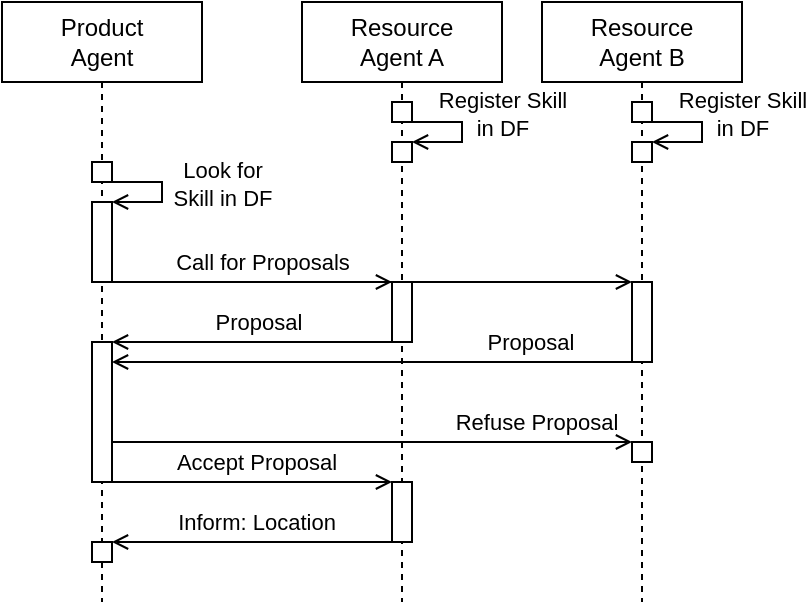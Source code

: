 <mxfile version="24.7.5">
  <diagram name="Page-1" id="2YBvvXClWsGukQMizWep">
    <mxGraphModel dx="522" dy="565" grid="1" gridSize="10" guides="1" tooltips="1" connect="1" arrows="1" fold="1" page="1" pageScale="1" pageWidth="850" pageHeight="1100" math="0" shadow="0">
      <root>
        <mxCell id="0" />
        <mxCell id="1" parent="0" />
        <mxCell id="TBH5SrXlF4e0cigcCC4v-25" value="&lt;div style=&quot;&quot;&gt;&lt;font style=&quot;font-size: 12px;&quot;&gt;Product&lt;/font&gt;&lt;/div&gt;&lt;div style=&quot;&quot;&gt;&lt;font style=&quot;font-size: 12px;&quot;&gt;Agent&lt;/font&gt;&lt;br&gt;&lt;/div&gt;" style="shape=umlLifeline;perimeter=lifelinePerimeter;whiteSpace=wrap;html=1;container=0;dropTarget=0;collapsible=0;recursiveResize=0;outlineConnect=0;portConstraint=eastwest;newEdgeStyle={&quot;edgeStyle&quot;:&quot;elbowEdgeStyle&quot;,&quot;elbow&quot;:&quot;vertical&quot;,&quot;curved&quot;:0,&quot;rounded&quot;:0};" parent="1" vertex="1">
          <mxGeometry x="40" y="50" width="100" height="300" as="geometry" />
        </mxCell>
        <mxCell id="TBH5SrXlF4e0cigcCC4v-26" value="" style="html=1;points=[];perimeter=orthogonalPerimeter;outlineConnect=0;targetShapes=umlLifeline;portConstraint=eastwest;newEdgeStyle={&quot;edgeStyle&quot;:&quot;elbowEdgeStyle&quot;,&quot;elbow&quot;:&quot;vertical&quot;,&quot;curved&quot;:0,&quot;rounded&quot;:0};" parent="TBH5SrXlF4e0cigcCC4v-25" vertex="1">
          <mxGeometry x="45" y="80" width="10" height="10" as="geometry" />
        </mxCell>
        <mxCell id="TBH5SrXlF4e0cigcCC4v-27" value="" style="html=1;points=[];perimeter=orthogonalPerimeter;outlineConnect=0;targetShapes=umlLifeline;portConstraint=eastwest;newEdgeStyle={&quot;edgeStyle&quot;:&quot;elbowEdgeStyle&quot;,&quot;elbow&quot;:&quot;vertical&quot;,&quot;curved&quot;:0,&quot;rounded&quot;:0};" parent="TBH5SrXlF4e0cigcCC4v-25" vertex="1">
          <mxGeometry x="45" y="100" width="10" height="40" as="geometry" />
        </mxCell>
        <mxCell id="TBH5SrXlF4e0cigcCC4v-28" value="" style="endArrow=open;startArrow=none;html=1;rounded=0;startFill=0;endFill=0;" parent="TBH5SrXlF4e0cigcCC4v-25" source="TBH5SrXlF4e0cigcCC4v-26" edge="1">
          <mxGeometry width="50" height="50" relative="1" as="geometry">
            <mxPoint x="55" y="80" as="sourcePoint" />
            <mxPoint x="55" y="100" as="targetPoint" />
            <Array as="points">
              <mxPoint x="80" y="90" />
              <mxPoint x="80" y="100" />
            </Array>
          </mxGeometry>
        </mxCell>
        <mxCell id="TBH5SrXlF4e0cigcCC4v-29" value="&lt;div&gt;Look for&lt;/div&gt;&lt;div&gt;Skill in&amp;nbsp;&lt;span style=&quot;background-color: initial;&quot;&gt;DF&lt;/span&gt;&lt;/div&gt;" style="edgeLabel;html=1;align=center;verticalAlign=middle;resizable=0;points=[];labelBackgroundColor=none;" parent="TBH5SrXlF4e0cigcCC4v-28" vertex="1" connectable="0">
          <mxGeometry x="0.017" y="1" relative="1" as="geometry">
            <mxPoint x="29" y="-5" as="offset" />
          </mxGeometry>
        </mxCell>
        <mxCell id="TBH5SrXlF4e0cigcCC4v-30" value="&lt;div style=&quot;&quot;&gt;&lt;font style=&quot;font-size: 12px;&quot;&gt;Resource&lt;/font&gt;&lt;/div&gt;&lt;div style=&quot;&quot;&gt;&lt;font style=&quot;font-size: 12px;&quot;&gt;Agent A&lt;/font&gt;&lt;br&gt;&lt;/div&gt;" style="shape=umlLifeline;perimeter=lifelinePerimeter;whiteSpace=wrap;html=1;container=0;dropTarget=0;collapsible=0;recursiveResize=0;outlineConnect=0;portConstraint=eastwest;newEdgeStyle={&quot;edgeStyle&quot;:&quot;elbowEdgeStyle&quot;,&quot;elbow&quot;:&quot;vertical&quot;,&quot;curved&quot;:0,&quot;rounded&quot;:0};" parent="1" vertex="1">
          <mxGeometry x="190" y="50" width="100" height="300" as="geometry" />
        </mxCell>
        <mxCell id="TBH5SrXlF4e0cigcCC4v-31" value="" style="html=1;points=[];perimeter=orthogonalPerimeter;outlineConnect=0;targetShapes=umlLifeline;portConstraint=eastwest;newEdgeStyle={&quot;edgeStyle&quot;:&quot;elbowEdgeStyle&quot;,&quot;elbow&quot;:&quot;vertical&quot;,&quot;curved&quot;:0,&quot;rounded&quot;:0};" parent="TBH5SrXlF4e0cigcCC4v-30" vertex="1">
          <mxGeometry x="45" y="50" width="10" height="10" as="geometry" />
        </mxCell>
        <mxCell id="TBH5SrXlF4e0cigcCC4v-32" value="" style="html=1;points=[];perimeter=orthogonalPerimeter;outlineConnect=0;targetShapes=umlLifeline;portConstraint=eastwest;newEdgeStyle={&quot;edgeStyle&quot;:&quot;elbowEdgeStyle&quot;,&quot;elbow&quot;:&quot;vertical&quot;,&quot;curved&quot;:0,&quot;rounded&quot;:0};" parent="TBH5SrXlF4e0cigcCC4v-30" vertex="1">
          <mxGeometry x="45" y="70" width="10" height="10" as="geometry" />
        </mxCell>
        <mxCell id="TBH5SrXlF4e0cigcCC4v-33" value="" style="endArrow=open;startArrow=none;html=1;rounded=0;startFill=0;endFill=0;" parent="TBH5SrXlF4e0cigcCC4v-30" source="TBH5SrXlF4e0cigcCC4v-31" target="TBH5SrXlF4e0cigcCC4v-32" edge="1">
          <mxGeometry width="50" height="50" relative="1" as="geometry">
            <mxPoint x="75" y="60" as="sourcePoint" />
            <mxPoint x="130" y="80" as="targetPoint" />
            <Array as="points">
              <mxPoint x="80" y="60" />
              <mxPoint x="80" y="70" />
            </Array>
          </mxGeometry>
        </mxCell>
        <mxCell id="TBH5SrXlF4e0cigcCC4v-34" value="&lt;div&gt;Register Skill&lt;/div&gt;&lt;div&gt;in DF&lt;/div&gt;" style="edgeLabel;html=1;align=center;verticalAlign=middle;resizable=0;points=[];labelBackgroundColor=none;" parent="TBH5SrXlF4e0cigcCC4v-33" vertex="1" connectable="0">
          <mxGeometry x="0.017" y="1" relative="1" as="geometry">
            <mxPoint x="19" y="-10" as="offset" />
          </mxGeometry>
        </mxCell>
        <mxCell id="TBH5SrXlF4e0cigcCC4v-35" value="" style="endArrow=open;html=1;rounded=0;entryX=0;entryY=0;entryDx=0;entryDy=0;endFill=0;" parent="1" target="TBH5SrXlF4e0cigcCC4v-53" edge="1">
          <mxGeometry width="50" height="50" relative="1" as="geometry">
            <mxPoint x="95" y="190" as="sourcePoint" />
            <mxPoint x="405" y="190" as="targetPoint" />
            <Array as="points">
              <mxPoint x="210" y="190" />
            </Array>
          </mxGeometry>
        </mxCell>
        <mxCell id="TBH5SrXlF4e0cigcCC4v-36" value="" style="rounded=0;whiteSpace=wrap;html=1;" parent="1" vertex="1">
          <mxGeometry x="235" y="190" width="10" height="30" as="geometry" />
        </mxCell>
        <mxCell id="TBH5SrXlF4e0cigcCC4v-37" value="" style="endArrow=open;html=1;rounded=0;exitX=0;exitY=1;exitDx=0;exitDy=0;endFill=0;entryX=1;entryY=0;entryDx=0;entryDy=0;" parent="1" source="TBH5SrXlF4e0cigcCC4v-36" target="TBH5SrXlF4e0cigcCC4v-39" edge="1">
          <mxGeometry width="50" height="50" relative="1" as="geometry">
            <mxPoint x="170" y="330" as="sourcePoint" />
            <mxPoint x="160" y="230" as="targetPoint" />
          </mxGeometry>
        </mxCell>
        <mxCell id="TBH5SrXlF4e0cigcCC4v-38" value="&lt;div&gt;Proposal&lt;/div&gt;" style="edgeLabel;html=1;align=center;verticalAlign=middle;resizable=0;points=[];labelBackgroundColor=none;" parent="TBH5SrXlF4e0cigcCC4v-37" vertex="1" connectable="0">
          <mxGeometry x="0.167" relative="1" as="geometry">
            <mxPoint x="14" y="-10" as="offset" />
          </mxGeometry>
        </mxCell>
        <mxCell id="TBH5SrXlF4e0cigcCC4v-39" value="" style="rounded=0;whiteSpace=wrap;html=1;" parent="1" vertex="1">
          <mxGeometry x="85" y="220" width="10" height="70" as="geometry" />
        </mxCell>
        <mxCell id="TBH5SrXlF4e0cigcCC4v-40" value="" style="endArrow=open;html=1;rounded=0;exitX=1;exitY=1;exitDx=0;exitDy=0;entryX=0;entryY=0;entryDx=0;entryDy=0;endFill=0;" parent="1" edge="1">
          <mxGeometry width="50" height="50" relative="1" as="geometry">
            <mxPoint x="95" y="290" as="sourcePoint" />
            <mxPoint x="235" y="290" as="targetPoint" />
          </mxGeometry>
        </mxCell>
        <mxCell id="TBH5SrXlF4e0cigcCC4v-41" value="&lt;div&gt;Accept Proposal&lt;/div&gt;" style="edgeLabel;html=1;align=center;verticalAlign=middle;resizable=0;points=[];labelBackgroundColor=none;" parent="TBH5SrXlF4e0cigcCC4v-40" vertex="1" connectable="0">
          <mxGeometry x="-0.092" y="1" relative="1" as="geometry">
            <mxPoint x="8" y="-9" as="offset" />
          </mxGeometry>
        </mxCell>
        <mxCell id="TBH5SrXlF4e0cigcCC4v-42" value="" style="rounded=0;whiteSpace=wrap;html=1;" parent="1" vertex="1">
          <mxGeometry x="235" y="290" width="10" height="30" as="geometry" />
        </mxCell>
        <mxCell id="TBH5SrXlF4e0cigcCC4v-43" value="" style="endArrow=open;html=1;rounded=0;exitX=0;exitY=1;exitDx=0;exitDy=0;entryX=1;entryY=0;entryDx=0;entryDy=0;endFill=0;" parent="1" source="TBH5SrXlF4e0cigcCC4v-42" target="TBH5SrXlF4e0cigcCC4v-45" edge="1">
          <mxGeometry width="50" height="50" relative="1" as="geometry">
            <mxPoint x="150" y="370" as="sourcePoint" />
            <mxPoint x="200" y="320" as="targetPoint" />
          </mxGeometry>
        </mxCell>
        <mxCell id="TBH5SrXlF4e0cigcCC4v-44" value="Inform: Location" style="edgeLabel;html=1;align=center;verticalAlign=middle;resizable=0;points=[];labelBackgroundColor=none;" parent="TBH5SrXlF4e0cigcCC4v-43" vertex="1" connectable="0">
          <mxGeometry x="0.224" relative="1" as="geometry">
            <mxPoint x="17" y="-10" as="offset" />
          </mxGeometry>
        </mxCell>
        <mxCell id="TBH5SrXlF4e0cigcCC4v-45" value="" style="rounded=0;whiteSpace=wrap;html=1;" parent="1" vertex="1">
          <mxGeometry x="85" y="320" width="10" height="10" as="geometry" />
        </mxCell>
        <mxCell id="TBH5SrXlF4e0cigcCC4v-48" value="&lt;div style=&quot;&quot;&gt;&lt;font style=&quot;font-size: 12px;&quot;&gt;Resource&lt;/font&gt;&lt;/div&gt;&lt;div style=&quot;&quot;&gt;&lt;font style=&quot;font-size: 12px;&quot;&gt;Agent B&lt;/font&gt;&lt;br&gt;&lt;/div&gt;" style="shape=umlLifeline;perimeter=lifelinePerimeter;whiteSpace=wrap;html=1;container=0;dropTarget=0;collapsible=0;recursiveResize=0;outlineConnect=0;portConstraint=eastwest;newEdgeStyle={&quot;edgeStyle&quot;:&quot;elbowEdgeStyle&quot;,&quot;elbow&quot;:&quot;vertical&quot;,&quot;curved&quot;:0,&quot;rounded&quot;:0};" parent="1" vertex="1">
          <mxGeometry x="310" y="50" width="100" height="300" as="geometry" />
        </mxCell>
        <mxCell id="TBH5SrXlF4e0cigcCC4v-49" value="" style="html=1;points=[];perimeter=orthogonalPerimeter;outlineConnect=0;targetShapes=umlLifeline;portConstraint=eastwest;newEdgeStyle={&quot;edgeStyle&quot;:&quot;elbowEdgeStyle&quot;,&quot;elbow&quot;:&quot;vertical&quot;,&quot;curved&quot;:0,&quot;rounded&quot;:0};" parent="TBH5SrXlF4e0cigcCC4v-48" vertex="1">
          <mxGeometry x="45" y="50" width="10" height="10" as="geometry" />
        </mxCell>
        <mxCell id="TBH5SrXlF4e0cigcCC4v-50" value="" style="html=1;points=[];perimeter=orthogonalPerimeter;outlineConnect=0;targetShapes=umlLifeline;portConstraint=eastwest;newEdgeStyle={&quot;edgeStyle&quot;:&quot;elbowEdgeStyle&quot;,&quot;elbow&quot;:&quot;vertical&quot;,&quot;curved&quot;:0,&quot;rounded&quot;:0};" parent="TBH5SrXlF4e0cigcCC4v-48" vertex="1">
          <mxGeometry x="45" y="70" width="10" height="10" as="geometry" />
        </mxCell>
        <mxCell id="TBH5SrXlF4e0cigcCC4v-51" value="" style="endArrow=open;startArrow=none;html=1;rounded=0;startFill=0;endFill=0;" parent="TBH5SrXlF4e0cigcCC4v-48" source="TBH5SrXlF4e0cigcCC4v-49" target="TBH5SrXlF4e0cigcCC4v-50" edge="1">
          <mxGeometry width="50" height="50" relative="1" as="geometry">
            <mxPoint x="75" y="60" as="sourcePoint" />
            <mxPoint x="130" y="80" as="targetPoint" />
            <Array as="points">
              <mxPoint x="80" y="60" />
              <mxPoint x="80" y="70" />
            </Array>
          </mxGeometry>
        </mxCell>
        <mxCell id="TBH5SrXlF4e0cigcCC4v-52" value="&lt;div&gt;Register Skill&lt;/div&gt;&lt;div&gt;in DF&lt;/div&gt;" style="edgeLabel;html=1;align=center;verticalAlign=middle;resizable=0;points=[];labelBackgroundColor=none;" parent="TBH5SrXlF4e0cigcCC4v-51" vertex="1" connectable="0">
          <mxGeometry x="0.017" y="1" relative="1" as="geometry">
            <mxPoint x="19" y="-10" as="offset" />
          </mxGeometry>
        </mxCell>
        <mxCell id="TBH5SrXlF4e0cigcCC4v-53" value="" style="rounded=0;whiteSpace=wrap;html=1;" parent="1" vertex="1">
          <mxGeometry x="355" y="190" width="10" height="40" as="geometry" />
        </mxCell>
        <mxCell id="TBH5SrXlF4e0cigcCC4v-54" value="" style="rounded=0;whiteSpace=wrap;html=1;" parent="1" vertex="1">
          <mxGeometry x="355" y="270" width="10" height="10" as="geometry" />
        </mxCell>
        <mxCell id="TBH5SrXlF4e0cigcCC4v-63" value="" style="endArrow=open;html=1;rounded=0;endFill=0;entryX=0;entryY=0;entryDx=0;entryDy=0;" parent="1" target="TBH5SrXlF4e0cigcCC4v-36" edge="1">
          <mxGeometry width="50" height="50" relative="1" as="geometry">
            <mxPoint x="95" y="190" as="sourcePoint" />
            <mxPoint x="245" y="190" as="targetPoint" />
          </mxGeometry>
        </mxCell>
        <mxCell id="wqVqvcQtDZlglJJwXxZG-1" value="Call for Proposals" style="edgeLabel;html=1;align=center;verticalAlign=middle;resizable=0;points=[];" parent="TBH5SrXlF4e0cigcCC4v-63" vertex="1" connectable="0">
          <mxGeometry x="-0.097" relative="1" as="geometry">
            <mxPoint x="12" y="-10" as="offset" />
          </mxGeometry>
        </mxCell>
        <mxCell id="TBH5SrXlF4e0cigcCC4v-64" value="" style="endArrow=open;html=1;rounded=0;exitX=0;exitY=1;exitDx=0;exitDy=0;endFill=0;entryX=1.002;entryY=0.197;entryDx=0;entryDy=0;entryPerimeter=0;" parent="1" source="TBH5SrXlF4e0cigcCC4v-53" edge="1">
          <mxGeometry width="50" height="50" relative="1" as="geometry">
            <mxPoint x="374.98" y="230.3" as="sourcePoint" />
            <mxPoint x="95.0" y="230" as="targetPoint" />
          </mxGeometry>
        </mxCell>
        <mxCell id="TBH5SrXlF4e0cigcCC4v-65" value="&lt;div&gt;Proposal&lt;/div&gt;" style="edgeLabel;html=1;align=center;verticalAlign=middle;resizable=0;points=[];labelBackgroundColor=none;" parent="TBH5SrXlF4e0cigcCC4v-64" vertex="1" connectable="0">
          <mxGeometry x="0.167" relative="1" as="geometry">
            <mxPoint x="100" y="-10" as="offset" />
          </mxGeometry>
        </mxCell>
        <mxCell id="TBH5SrXlF4e0cigcCC4v-68" value="" style="endArrow=open;html=1;rounded=0;exitX=0.998;exitY=0.699;exitDx=0;exitDy=0;entryX=0;entryY=0;entryDx=0;entryDy=0;endFill=0;exitPerimeter=0;" parent="1" target="TBH5SrXlF4e0cigcCC4v-54" edge="1">
          <mxGeometry width="50" height="50" relative="1" as="geometry">
            <mxPoint x="94.98" y="270" as="sourcePoint" />
            <mxPoint x="375" y="270.1" as="targetPoint" />
          </mxGeometry>
        </mxCell>
        <mxCell id="TBH5SrXlF4e0cigcCC4v-69" value="&lt;div&gt;Refuse Proposal&lt;/div&gt;" style="edgeLabel;html=1;align=center;verticalAlign=middle;resizable=0;points=[];labelBackgroundColor=none;" parent="TBH5SrXlF4e0cigcCC4v-68" vertex="1" connectable="0">
          <mxGeometry x="-0.092" y="1" relative="1" as="geometry">
            <mxPoint x="94" y="-9" as="offset" />
          </mxGeometry>
        </mxCell>
      </root>
    </mxGraphModel>
  </diagram>
</mxfile>
